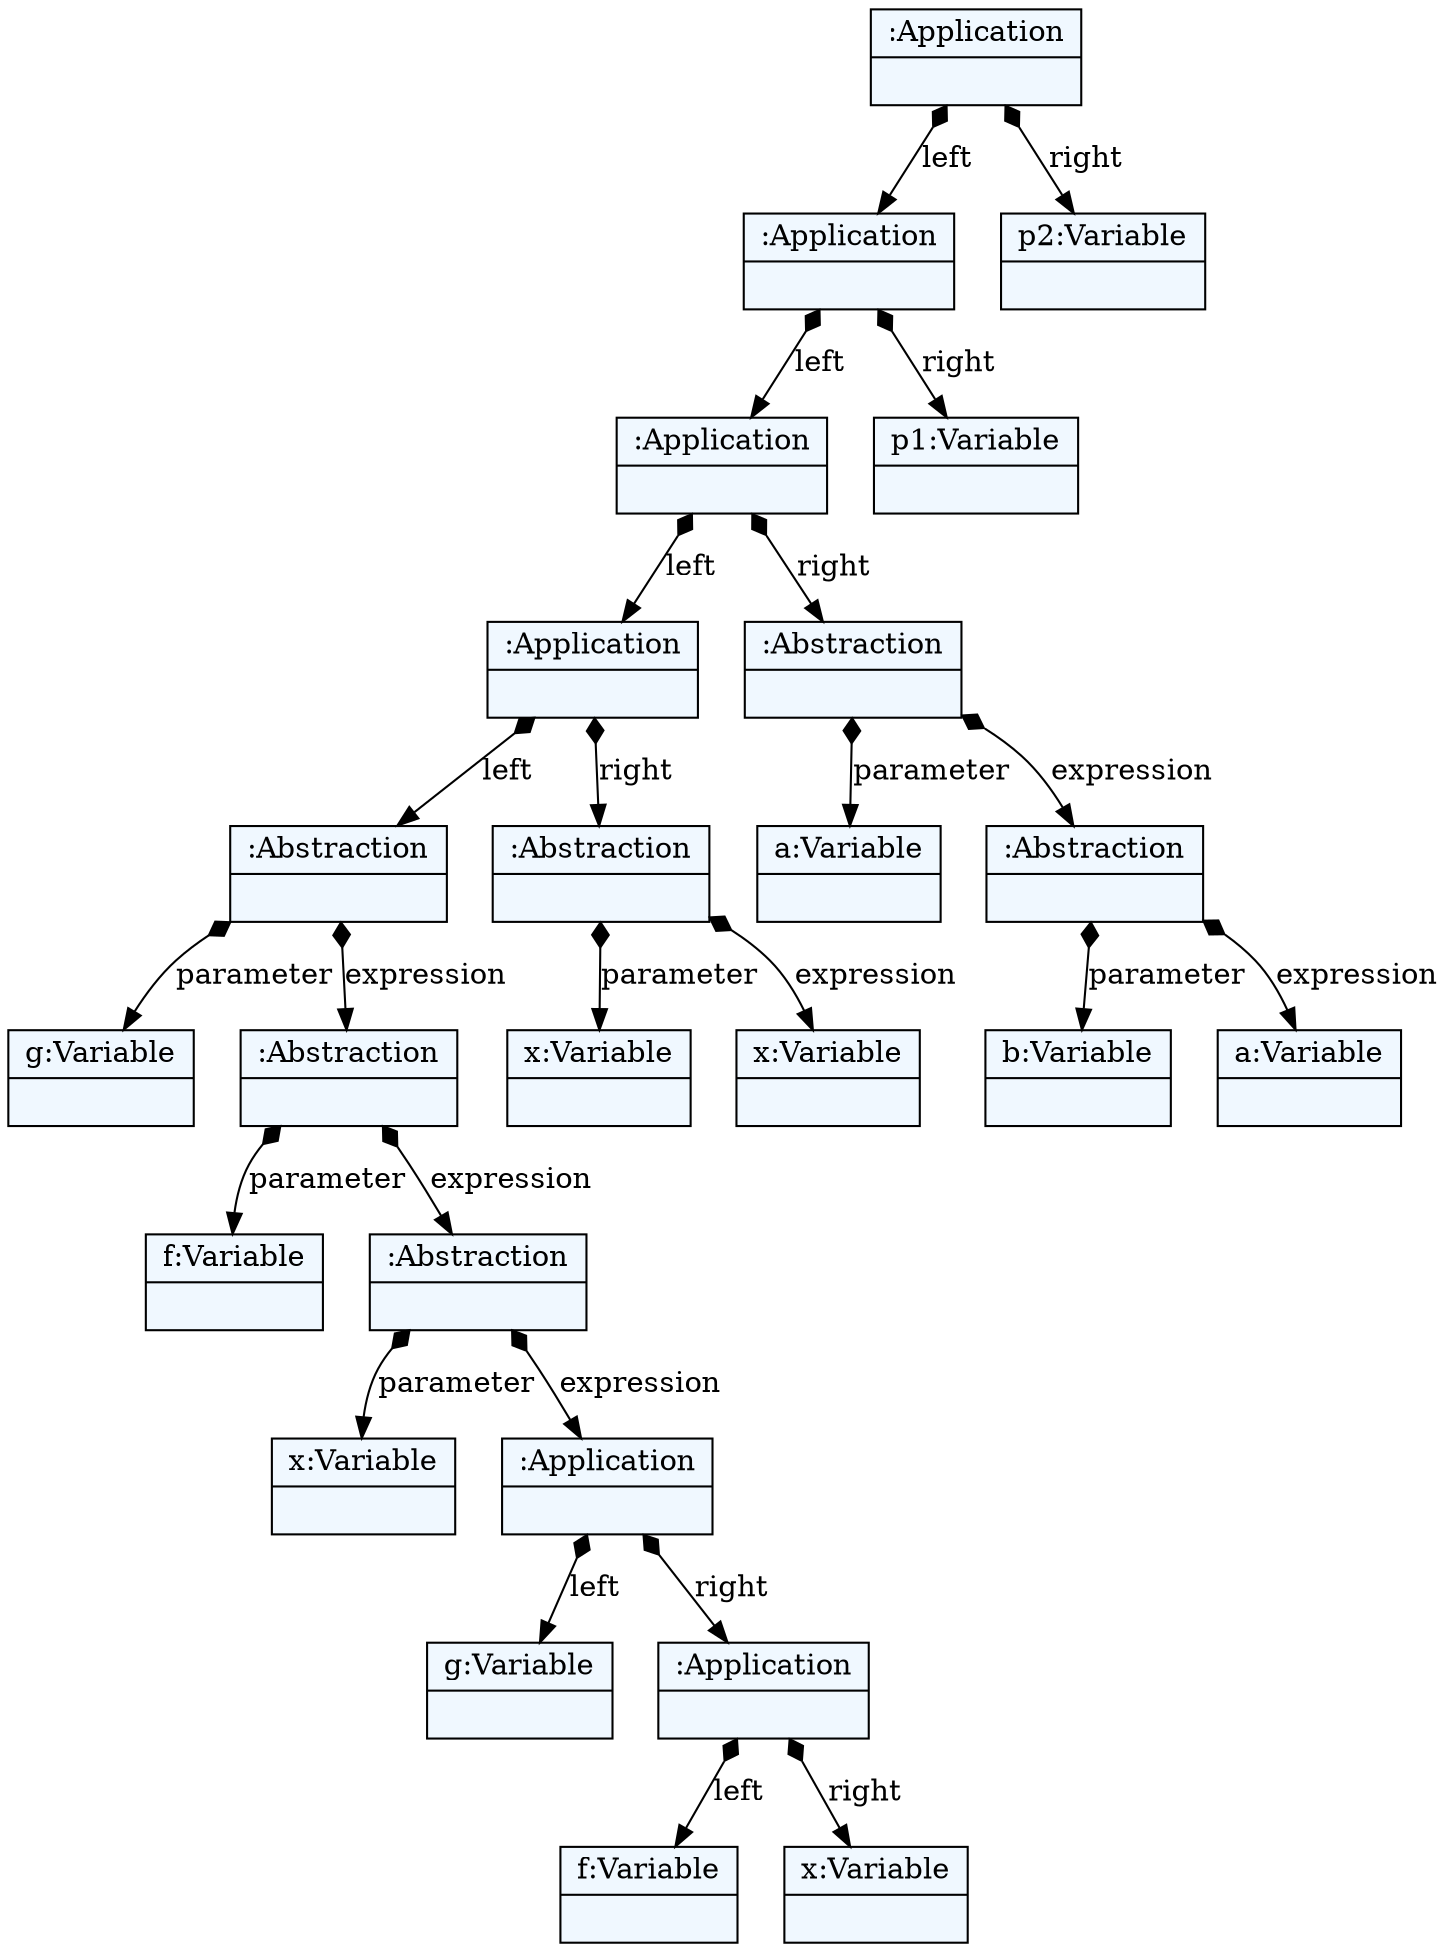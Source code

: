 
    digraph textX {
    fontname = "Bitstream Vera Sans"
    fontsize = 8
    node[
        shape=record,
        style=filled,
        fillcolor=aliceblue
    ]
    nodesep = 0.3
    edge[dir=black,arrowtail=empty]


2133899157448 -> 2133899137800 [label="left" arrowtail=diamond dir=both]
2133899137800 -> 2133909131912 [label="left" arrowtail=diamond dir=both]
2133909131912 -> 2133909043592 [label="left" arrowtail=diamond dir=both]
2133909043592 -> 2133909044552 [label="left" arrowtail=diamond dir=both]
2133909044552 -> 2133909041992 [label="parameter" arrowtail=diamond dir=both]
2133909041992[label="{g:Variable|}"]
2133909044552 -> 2133909044936 [label="expression" arrowtail=diamond dir=both]
2133909044936 -> 2133909041480 [label="parameter" arrowtail=diamond dir=both]
2133909041480[label="{f:Variable|}"]
2133909044936 -> 2133909044360 [label="expression" arrowtail=diamond dir=both]
2133909044360 -> 2133909044424 [label="parameter" arrowtail=diamond dir=both]
2133909044424[label="{x:Variable|}"]
2133909044360 -> 2133909043656 [label="expression" arrowtail=diamond dir=both]
2133909043656 -> 2133909043464 [label="left" arrowtail=diamond dir=both]
2133909043464[label="{g:Variable|}"]
2133909043656 -> 2133909042760 [label="right" arrowtail=diamond dir=both]
2133909042760 -> 2133909041864 [label="left" arrowtail=diamond dir=both]
2133909041864[label="{f:Variable|}"]
2133909042760 -> 2133909043720 [label="right" arrowtail=diamond dir=both]
2133909043720[label="{x:Variable|}"]
2133909042760[label="{:Application|}"]
2133909043656[label="{:Application|}"]
2133909044360[label="{:Abstraction|}"]
2133909044936[label="{:Abstraction|}"]
2133909044552[label="{:Abstraction|}"]
2133909043592 -> 2133909044488 [label="right" arrowtail=diamond dir=both]
2133909044488 -> 2133909042120 [label="parameter" arrowtail=diamond dir=both]
2133909042120[label="{x:Variable|}"]
2133909044488 -> 2133909043976 [label="expression" arrowtail=diamond dir=both]
2133909043976[label="{x:Variable|}"]
2133909044488[label="{:Abstraction|}"]
2133909043592[label="{:Application|}"]
2133909131912 -> 2133909045000 [label="right" arrowtail=diamond dir=both]
2133909045000 -> 2133909044808 [label="parameter" arrowtail=diamond dir=both]
2133909044808[label="{a:Variable|}"]
2133909045000 -> 2133909043912 [label="expression" arrowtail=diamond dir=both]
2133909043912 -> 2133909042824 [label="parameter" arrowtail=diamond dir=both]
2133909042824[label="{b:Variable|}"]
2133909043912 -> 2133909043208 [label="expression" arrowtail=diamond dir=both]
2133909043208[label="{a:Variable|}"]
2133909043912[label="{:Abstraction|}"]
2133909045000[label="{:Abstraction|}"]
2133909131912[label="{:Application|}"]
2133899137800 -> 2133909132936 [label="right" arrowtail=diamond dir=both]
2133909132936[label="{p1:Variable|}"]
2133899137800[label="{:Application|}"]
2133899157448 -> 2133909132488 [label="right" arrowtail=diamond dir=both]
2133909132488[label="{p2:Variable|}"]
2133899157448[label="{:Application|}"]

}
